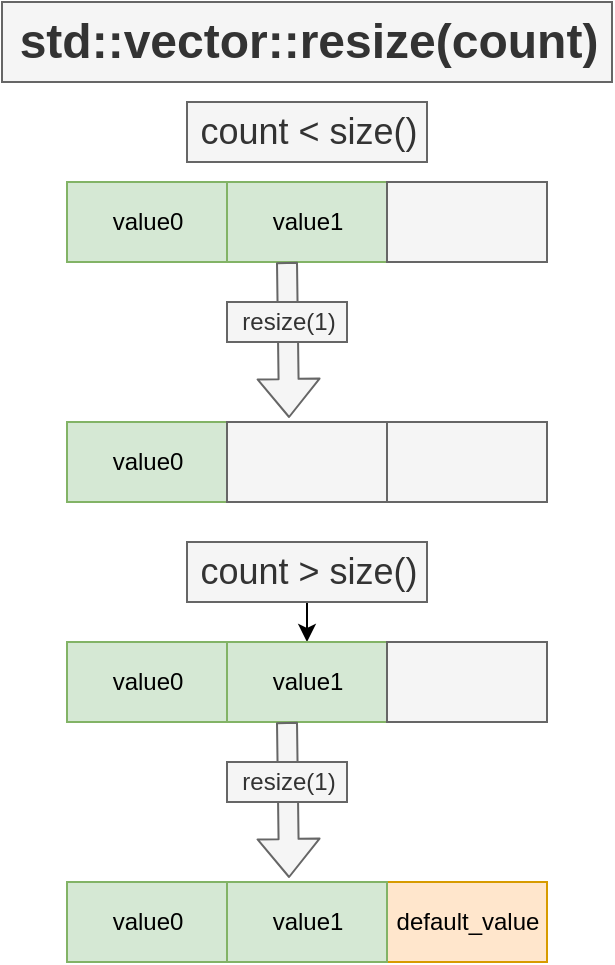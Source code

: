 <mxfile scale="1" border="10">
    <diagram id="59DvSauhzj3vqoOBRgNi" name="iterator">
        <mxGraphModel dx="1632" dy="886" grid="1" gridSize="10" guides="1" tooltips="1" connect="1" arrows="1" fold="1" page="1" pageScale="1" pageWidth="827" pageHeight="1169" background="#FFFFFF" math="0" shadow="0">
            <root>
                <mxCell id="w9Iu98WscyFDLbroQzuf-0"/>
                <mxCell id="w9Iu98WscyFDLbroQzuf-1" parent="w9Iu98WscyFDLbroQzuf-0"/>
                <mxCell id="Yrwoq0YL18L5McrpzAKP-1" value="std::vector::resize(count)" style="text;strokeColor=#666666;fillColor=#f5f5f5;html=1;fontSize=24;fontStyle=1;verticalAlign=middle;align=center;shadow=0;labelBorderColor=none;fontColor=#333333;" parent="w9Iu98WscyFDLbroQzuf-1" vertex="1">
                    <mxGeometry x="235" y="250" width="305" height="40" as="geometry"/>
                </mxCell>
                <mxCell id="Yrwoq0YL18L5McrpzAKP-21" value="value0" style="rounded=0;whiteSpace=wrap;html=1;shadow=0;labelBorderColor=none;strokeColor=#82b366;fillColor=#d5e8d4;fontColor=#000000;" parent="w9Iu98WscyFDLbroQzuf-1" vertex="1">
                    <mxGeometry x="267.5" y="340" width="80" height="40" as="geometry"/>
                </mxCell>
                <mxCell id="Yrwoq0YL18L5McrpzAKP-22" value="value1" style="rounded=0;whiteSpace=wrap;html=1;shadow=0;labelBorderColor=none;strokeColor=#82b366;fillColor=#d5e8d4;fontColor=#000000;" parent="w9Iu98WscyFDLbroQzuf-1" vertex="1">
                    <mxGeometry x="347.5" y="340" width="80" height="40" as="geometry"/>
                </mxCell>
                <mxCell id="Yrwoq0YL18L5McrpzAKP-24" value="" style="rounded=0;whiteSpace=wrap;html=1;shadow=0;labelBorderColor=none;strokeColor=#666666;fillColor=#f5f5f5;fontColor=#333333;" parent="w9Iu98WscyFDLbroQzuf-1" vertex="1">
                    <mxGeometry x="427.5" y="340" width="80" height="40" as="geometry"/>
                </mxCell>
                <mxCell id="0" value="count &amp;lt; size()" style="text;html=1;align=center;verticalAlign=middle;resizable=0;points=[];autosize=1;strokeColor=#666666;fillColor=#f5f5f5;fontColor=#333333;fontSize=18;" parent="w9Iu98WscyFDLbroQzuf-1" vertex="1">
                    <mxGeometry x="327.5" y="300" width="120" height="30" as="geometry"/>
                </mxCell>
                <mxCell id="47" value="value0" style="rounded=0;whiteSpace=wrap;html=1;shadow=0;labelBorderColor=none;strokeColor=#82b366;fillColor=#d5e8d4;fontColor=#000000;" parent="w9Iu98WscyFDLbroQzuf-1" vertex="1">
                    <mxGeometry x="267.5" y="460" width="80" height="40" as="geometry"/>
                </mxCell>
                <mxCell id="48" value="" style="rounded=0;whiteSpace=wrap;html=1;shadow=0;labelBorderColor=none;strokeColor=#666666;fillColor=#f5f5f5;fontColor=#333333;" parent="w9Iu98WscyFDLbroQzuf-1" vertex="1">
                    <mxGeometry x="347.5" y="460" width="80" height="40" as="geometry"/>
                </mxCell>
                <mxCell id="49" value="" style="shape=flexArrow;endArrow=classic;html=1;exitX=0.375;exitY=1;exitDx=0;exitDy=0;exitPerimeter=0;fillColor=#f5f5f5;strokeColor=#666666;entryX=0.388;entryY=-0.05;entryDx=0;entryDy=0;entryPerimeter=0;" parent="w9Iu98WscyFDLbroQzuf-1" source="Yrwoq0YL18L5McrpzAKP-22" target="48" edge="1">
                    <mxGeometry width="50" height="50" relative="1" as="geometry">
                        <mxPoint x="422.5" y="460" as="sourcePoint"/>
                        <mxPoint x="377.5" y="430" as="targetPoint"/>
                    </mxGeometry>
                </mxCell>
                <mxCell id="50" value="resize(1)" style="text;html=1;align=center;verticalAlign=middle;resizable=0;points=[];autosize=1;strokeColor=#666666;fillColor=#f5f5f5;fontColor=#333333;" parent="w9Iu98WscyFDLbroQzuf-1" vertex="1">
                    <mxGeometry x="347.5" y="400" width="60" height="20" as="geometry"/>
                </mxCell>
                <mxCell id="51" value="" style="rounded=0;whiteSpace=wrap;html=1;shadow=0;labelBorderColor=none;strokeColor=#666666;fillColor=#f5f5f5;fontColor=#333333;" parent="w9Iu98WscyFDLbroQzuf-1" vertex="1">
                    <mxGeometry x="427.5" y="460" width="80" height="40" as="geometry"/>
                </mxCell>
                <mxCell id="71" value="" style="edgeStyle=none;html=1;fontColor=#000000;" edge="1" parent="w9Iu98WscyFDLbroQzuf-1" source="57">
                    <mxGeometry relative="1" as="geometry">
                        <mxPoint x="387.5" y="570" as="targetPoint"/>
                    </mxGeometry>
                </mxCell>
                <mxCell id="57" value="count &amp;gt; size()" style="text;html=1;align=center;verticalAlign=middle;resizable=0;points=[];autosize=1;strokeColor=#666666;fillColor=#f5f5f5;fontColor=#333333;fontSize=18;" parent="w9Iu98WscyFDLbroQzuf-1" vertex="1">
                    <mxGeometry x="327.5" y="520" width="120" height="30" as="geometry"/>
                </mxCell>
                <mxCell id="62" value="value0" style="rounded=0;whiteSpace=wrap;html=1;shadow=0;labelBorderColor=none;strokeColor=#82b366;fillColor=#d5e8d4;fontColor=#000000;" vertex="1" parent="w9Iu98WscyFDLbroQzuf-1">
                    <mxGeometry x="267.5" y="570" width="80" height="40" as="geometry"/>
                </mxCell>
                <mxCell id="63" value="value1" style="rounded=0;whiteSpace=wrap;html=1;shadow=0;labelBorderColor=none;strokeColor=#82b366;fillColor=#d5e8d4;fontColor=#000000;" vertex="1" parent="w9Iu98WscyFDLbroQzuf-1">
                    <mxGeometry x="347.5" y="570" width="80" height="40" as="geometry"/>
                </mxCell>
                <mxCell id="64" value="" style="rounded=0;whiteSpace=wrap;html=1;shadow=0;labelBorderColor=none;strokeColor=#666666;fillColor=#f5f5f5;fontColor=#333333;" vertex="1" parent="w9Iu98WscyFDLbroQzuf-1">
                    <mxGeometry x="427.5" y="570" width="80" height="40" as="geometry"/>
                </mxCell>
                <mxCell id="66" value="value0" style="rounded=0;whiteSpace=wrap;html=1;shadow=0;labelBorderColor=none;strokeColor=#82b366;fillColor=#d5e8d4;fontColor=#000000;" vertex="1" parent="w9Iu98WscyFDLbroQzuf-1">
                    <mxGeometry x="267.5" y="690" width="80" height="40" as="geometry"/>
                </mxCell>
                <mxCell id="68" value="" style="shape=flexArrow;endArrow=classic;html=1;exitX=0.375;exitY=1;exitDx=0;exitDy=0;exitPerimeter=0;fillColor=#f5f5f5;strokeColor=#666666;entryX=0.388;entryY=-0.05;entryDx=0;entryDy=0;entryPerimeter=0;" edge="1" parent="w9Iu98WscyFDLbroQzuf-1" source="63">
                    <mxGeometry width="50" height="50" relative="1" as="geometry">
                        <mxPoint x="422.5" y="690" as="sourcePoint"/>
                        <mxPoint x="378.54" y="688" as="targetPoint"/>
                    </mxGeometry>
                </mxCell>
                <mxCell id="69" value="resize(1)" style="text;html=1;align=center;verticalAlign=middle;resizable=0;points=[];autosize=1;strokeColor=#666666;fillColor=#f5f5f5;fontColor=#333333;" vertex="1" parent="w9Iu98WscyFDLbroQzuf-1">
                    <mxGeometry x="347.5" y="630" width="60" height="20" as="geometry"/>
                </mxCell>
                <mxCell id="70" value="default_value" style="rounded=0;whiteSpace=wrap;html=1;shadow=0;labelBorderColor=none;strokeColor=#d79b00;fillColor=#ffe6cc;fontColor=#000000;" vertex="1" parent="w9Iu98WscyFDLbroQzuf-1">
                    <mxGeometry x="427.5" y="690" width="80" height="40" as="geometry"/>
                </mxCell>
                <mxCell id="72" value="value1" style="rounded=0;whiteSpace=wrap;html=1;shadow=0;labelBorderColor=none;strokeColor=#82b366;fillColor=#d5e8d4;fontColor=#000000;" vertex="1" parent="w9Iu98WscyFDLbroQzuf-1">
                    <mxGeometry x="347.5" y="690" width="80" height="40" as="geometry"/>
                </mxCell>
            </root>
        </mxGraphModel>
    </diagram>
</mxfile>